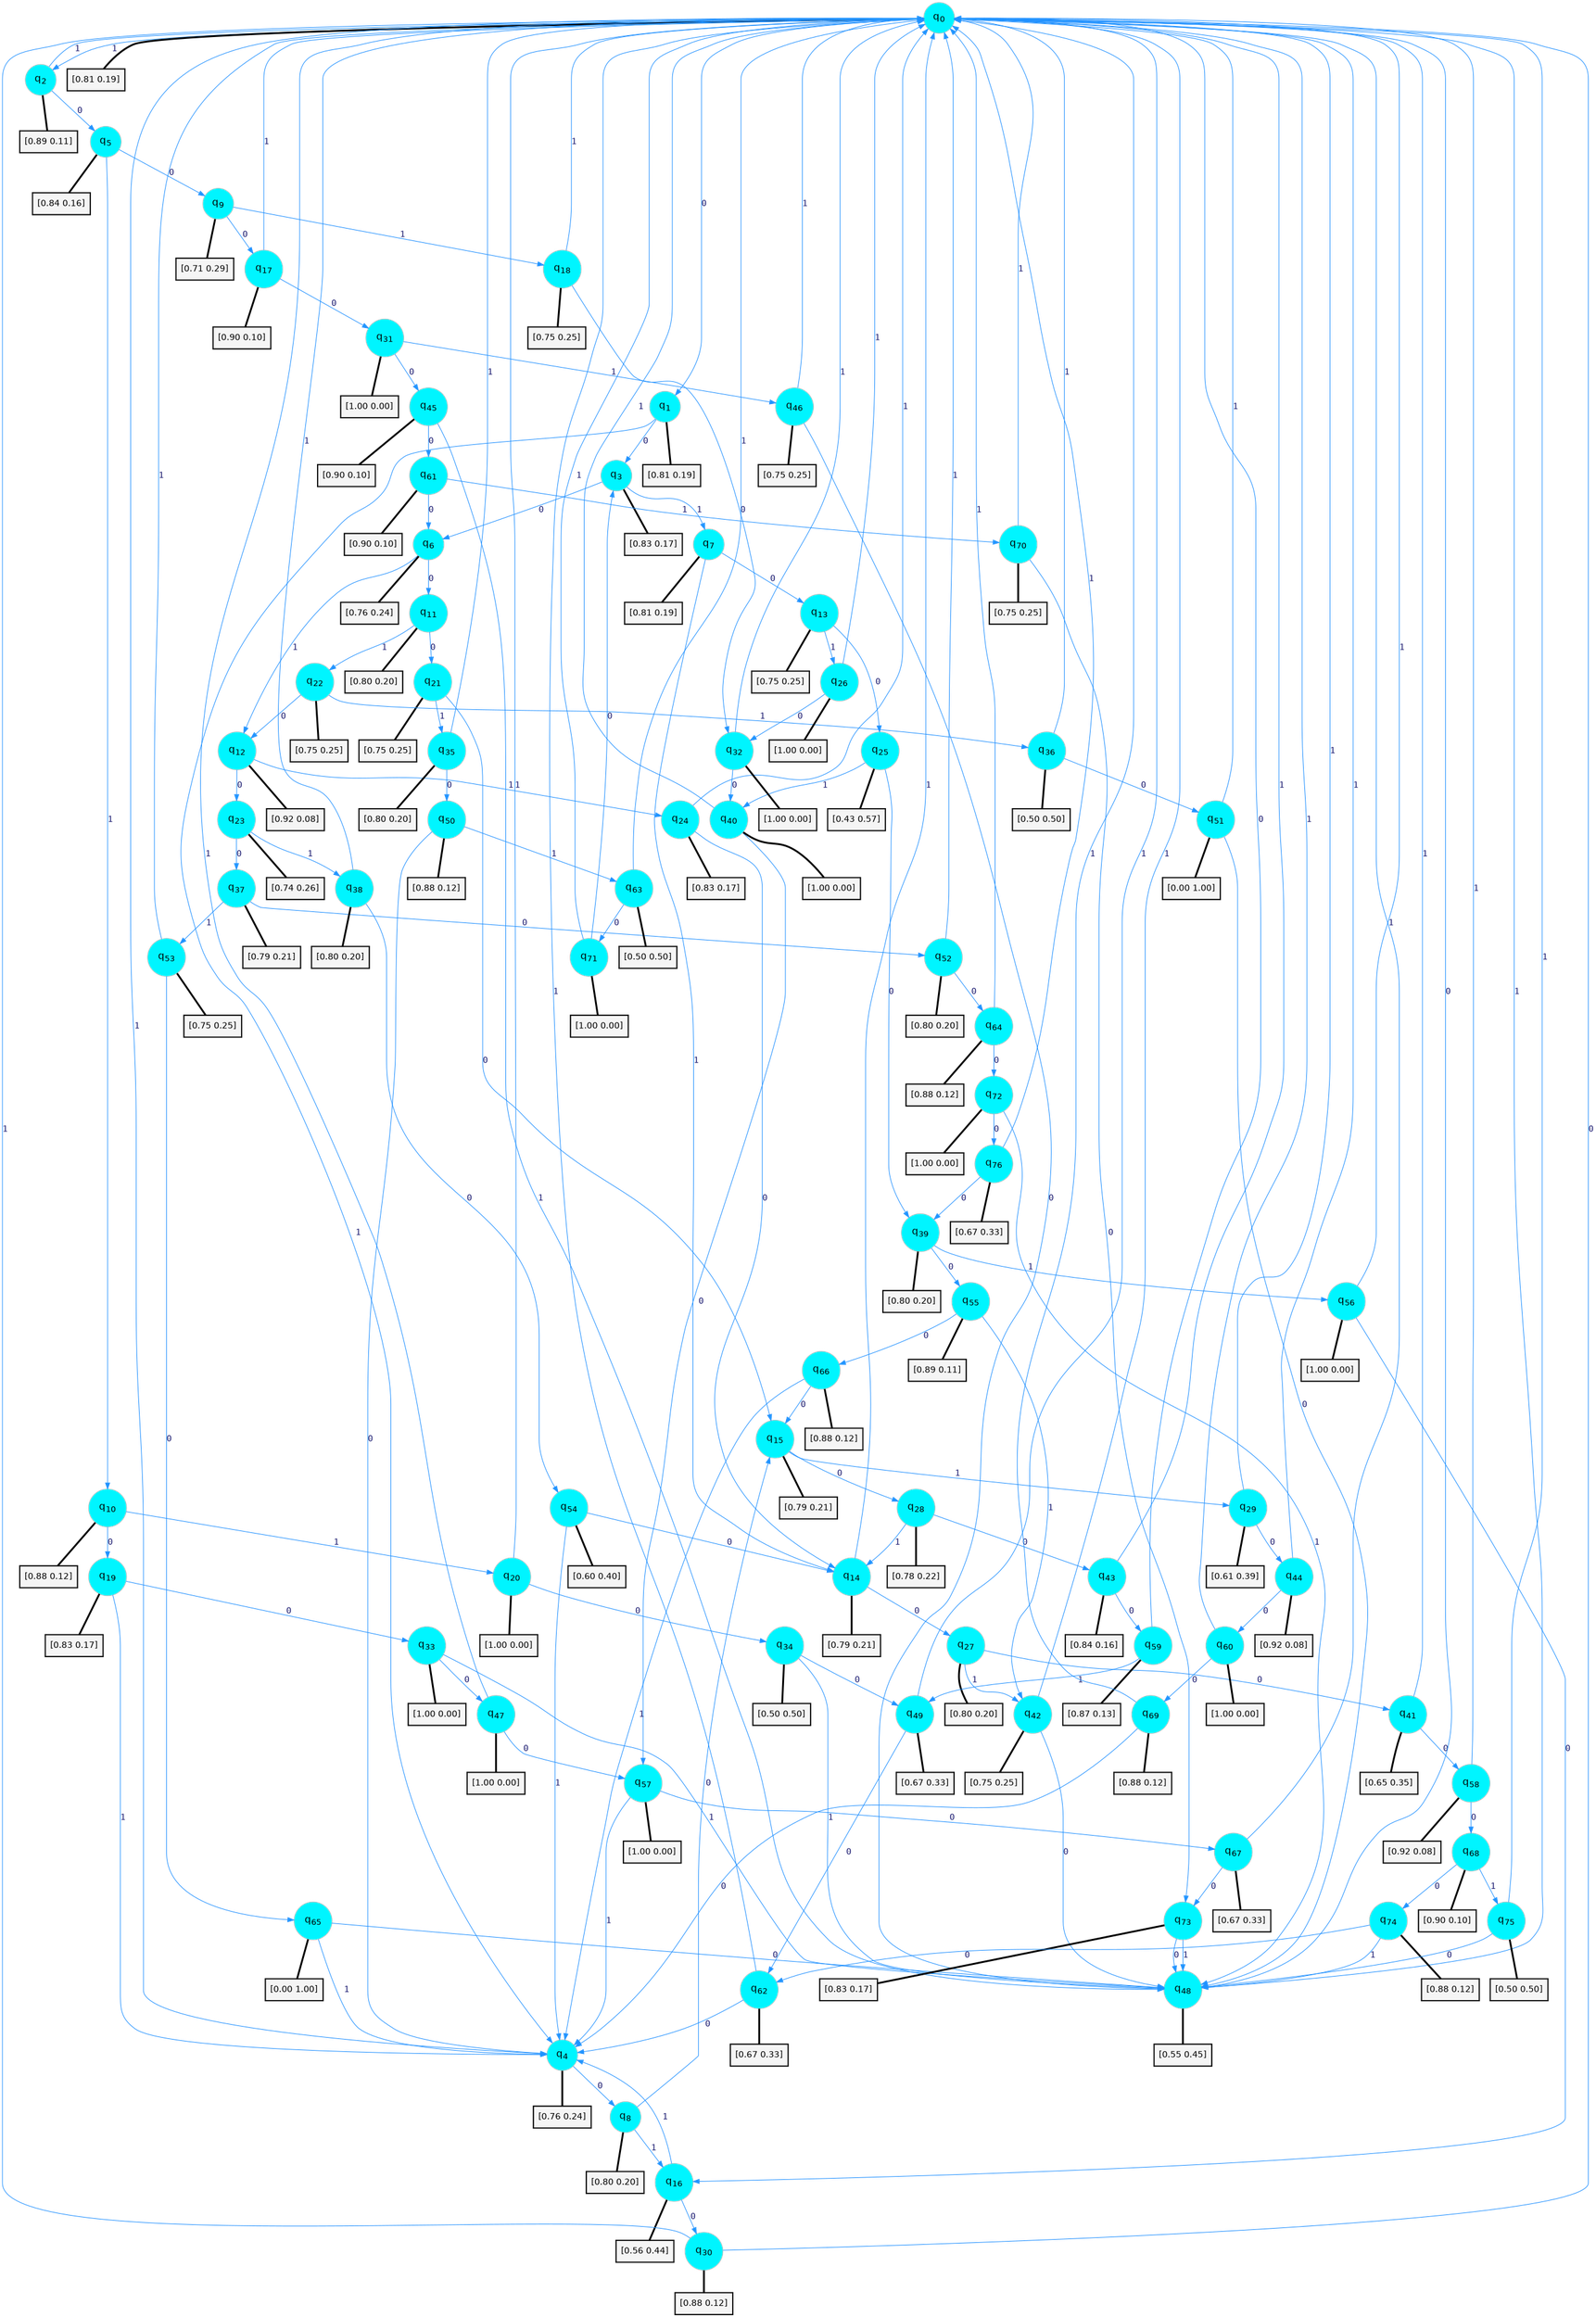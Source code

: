 digraph G {
graph [
bgcolor=transparent, dpi=300, rankdir=TD, size="40,25"];
node [
color=gray, fillcolor=turquoise1, fontcolor=black, fontname=Helvetica, fontsize=16, fontweight=bold, shape=circle, style=filled];
edge [
arrowsize=1, color=dodgerblue1, fontcolor=midnightblue, fontname=courier, fontweight=bold, penwidth=1, style=solid, weight=20];
0[label=<q<SUB>0</SUB>>];
1[label=<q<SUB>1</SUB>>];
2[label=<q<SUB>2</SUB>>];
3[label=<q<SUB>3</SUB>>];
4[label=<q<SUB>4</SUB>>];
5[label=<q<SUB>5</SUB>>];
6[label=<q<SUB>6</SUB>>];
7[label=<q<SUB>7</SUB>>];
8[label=<q<SUB>8</SUB>>];
9[label=<q<SUB>9</SUB>>];
10[label=<q<SUB>10</SUB>>];
11[label=<q<SUB>11</SUB>>];
12[label=<q<SUB>12</SUB>>];
13[label=<q<SUB>13</SUB>>];
14[label=<q<SUB>14</SUB>>];
15[label=<q<SUB>15</SUB>>];
16[label=<q<SUB>16</SUB>>];
17[label=<q<SUB>17</SUB>>];
18[label=<q<SUB>18</SUB>>];
19[label=<q<SUB>19</SUB>>];
20[label=<q<SUB>20</SUB>>];
21[label=<q<SUB>21</SUB>>];
22[label=<q<SUB>22</SUB>>];
23[label=<q<SUB>23</SUB>>];
24[label=<q<SUB>24</SUB>>];
25[label=<q<SUB>25</SUB>>];
26[label=<q<SUB>26</SUB>>];
27[label=<q<SUB>27</SUB>>];
28[label=<q<SUB>28</SUB>>];
29[label=<q<SUB>29</SUB>>];
30[label=<q<SUB>30</SUB>>];
31[label=<q<SUB>31</SUB>>];
32[label=<q<SUB>32</SUB>>];
33[label=<q<SUB>33</SUB>>];
34[label=<q<SUB>34</SUB>>];
35[label=<q<SUB>35</SUB>>];
36[label=<q<SUB>36</SUB>>];
37[label=<q<SUB>37</SUB>>];
38[label=<q<SUB>38</SUB>>];
39[label=<q<SUB>39</SUB>>];
40[label=<q<SUB>40</SUB>>];
41[label=<q<SUB>41</SUB>>];
42[label=<q<SUB>42</SUB>>];
43[label=<q<SUB>43</SUB>>];
44[label=<q<SUB>44</SUB>>];
45[label=<q<SUB>45</SUB>>];
46[label=<q<SUB>46</SUB>>];
47[label=<q<SUB>47</SUB>>];
48[label=<q<SUB>48</SUB>>];
49[label=<q<SUB>49</SUB>>];
50[label=<q<SUB>50</SUB>>];
51[label=<q<SUB>51</SUB>>];
52[label=<q<SUB>52</SUB>>];
53[label=<q<SUB>53</SUB>>];
54[label=<q<SUB>54</SUB>>];
55[label=<q<SUB>55</SUB>>];
56[label=<q<SUB>56</SUB>>];
57[label=<q<SUB>57</SUB>>];
58[label=<q<SUB>58</SUB>>];
59[label=<q<SUB>59</SUB>>];
60[label=<q<SUB>60</SUB>>];
61[label=<q<SUB>61</SUB>>];
62[label=<q<SUB>62</SUB>>];
63[label=<q<SUB>63</SUB>>];
64[label=<q<SUB>64</SUB>>];
65[label=<q<SUB>65</SUB>>];
66[label=<q<SUB>66</SUB>>];
67[label=<q<SUB>67</SUB>>];
68[label=<q<SUB>68</SUB>>];
69[label=<q<SUB>69</SUB>>];
70[label=<q<SUB>70</SUB>>];
71[label=<q<SUB>71</SUB>>];
72[label=<q<SUB>72</SUB>>];
73[label=<q<SUB>73</SUB>>];
74[label=<q<SUB>74</SUB>>];
75[label=<q<SUB>75</SUB>>];
76[label=<q<SUB>76</SUB>>];
77[label="[0.81 0.19]", shape=box,fontcolor=black, fontname=Helvetica, fontsize=14, penwidth=2, fillcolor=whitesmoke,color=black];
78[label="[0.81 0.19]", shape=box,fontcolor=black, fontname=Helvetica, fontsize=14, penwidth=2, fillcolor=whitesmoke,color=black];
79[label="[0.89 0.11]", shape=box,fontcolor=black, fontname=Helvetica, fontsize=14, penwidth=2, fillcolor=whitesmoke,color=black];
80[label="[0.83 0.17]", shape=box,fontcolor=black, fontname=Helvetica, fontsize=14, penwidth=2, fillcolor=whitesmoke,color=black];
81[label="[0.76 0.24]", shape=box,fontcolor=black, fontname=Helvetica, fontsize=14, penwidth=2, fillcolor=whitesmoke,color=black];
82[label="[0.84 0.16]", shape=box,fontcolor=black, fontname=Helvetica, fontsize=14, penwidth=2, fillcolor=whitesmoke,color=black];
83[label="[0.76 0.24]", shape=box,fontcolor=black, fontname=Helvetica, fontsize=14, penwidth=2, fillcolor=whitesmoke,color=black];
84[label="[0.81 0.19]", shape=box,fontcolor=black, fontname=Helvetica, fontsize=14, penwidth=2, fillcolor=whitesmoke,color=black];
85[label="[0.80 0.20]", shape=box,fontcolor=black, fontname=Helvetica, fontsize=14, penwidth=2, fillcolor=whitesmoke,color=black];
86[label="[0.71 0.29]", shape=box,fontcolor=black, fontname=Helvetica, fontsize=14, penwidth=2, fillcolor=whitesmoke,color=black];
87[label="[0.88 0.12]", shape=box,fontcolor=black, fontname=Helvetica, fontsize=14, penwidth=2, fillcolor=whitesmoke,color=black];
88[label="[0.80 0.20]", shape=box,fontcolor=black, fontname=Helvetica, fontsize=14, penwidth=2, fillcolor=whitesmoke,color=black];
89[label="[0.92 0.08]", shape=box,fontcolor=black, fontname=Helvetica, fontsize=14, penwidth=2, fillcolor=whitesmoke,color=black];
90[label="[0.75 0.25]", shape=box,fontcolor=black, fontname=Helvetica, fontsize=14, penwidth=2, fillcolor=whitesmoke,color=black];
91[label="[0.79 0.21]", shape=box,fontcolor=black, fontname=Helvetica, fontsize=14, penwidth=2, fillcolor=whitesmoke,color=black];
92[label="[0.79 0.21]", shape=box,fontcolor=black, fontname=Helvetica, fontsize=14, penwidth=2, fillcolor=whitesmoke,color=black];
93[label="[0.56 0.44]", shape=box,fontcolor=black, fontname=Helvetica, fontsize=14, penwidth=2, fillcolor=whitesmoke,color=black];
94[label="[0.90 0.10]", shape=box,fontcolor=black, fontname=Helvetica, fontsize=14, penwidth=2, fillcolor=whitesmoke,color=black];
95[label="[0.75 0.25]", shape=box,fontcolor=black, fontname=Helvetica, fontsize=14, penwidth=2, fillcolor=whitesmoke,color=black];
96[label="[0.83 0.17]", shape=box,fontcolor=black, fontname=Helvetica, fontsize=14, penwidth=2, fillcolor=whitesmoke,color=black];
97[label="[1.00 0.00]", shape=box,fontcolor=black, fontname=Helvetica, fontsize=14, penwidth=2, fillcolor=whitesmoke,color=black];
98[label="[0.75 0.25]", shape=box,fontcolor=black, fontname=Helvetica, fontsize=14, penwidth=2, fillcolor=whitesmoke,color=black];
99[label="[0.75 0.25]", shape=box,fontcolor=black, fontname=Helvetica, fontsize=14, penwidth=2, fillcolor=whitesmoke,color=black];
100[label="[0.74 0.26]", shape=box,fontcolor=black, fontname=Helvetica, fontsize=14, penwidth=2, fillcolor=whitesmoke,color=black];
101[label="[0.83 0.17]", shape=box,fontcolor=black, fontname=Helvetica, fontsize=14, penwidth=2, fillcolor=whitesmoke,color=black];
102[label="[0.43 0.57]", shape=box,fontcolor=black, fontname=Helvetica, fontsize=14, penwidth=2, fillcolor=whitesmoke,color=black];
103[label="[1.00 0.00]", shape=box,fontcolor=black, fontname=Helvetica, fontsize=14, penwidth=2, fillcolor=whitesmoke,color=black];
104[label="[0.80 0.20]", shape=box,fontcolor=black, fontname=Helvetica, fontsize=14, penwidth=2, fillcolor=whitesmoke,color=black];
105[label="[0.78 0.22]", shape=box,fontcolor=black, fontname=Helvetica, fontsize=14, penwidth=2, fillcolor=whitesmoke,color=black];
106[label="[0.61 0.39]", shape=box,fontcolor=black, fontname=Helvetica, fontsize=14, penwidth=2, fillcolor=whitesmoke,color=black];
107[label="[0.88 0.12]", shape=box,fontcolor=black, fontname=Helvetica, fontsize=14, penwidth=2, fillcolor=whitesmoke,color=black];
108[label="[1.00 0.00]", shape=box,fontcolor=black, fontname=Helvetica, fontsize=14, penwidth=2, fillcolor=whitesmoke,color=black];
109[label="[1.00 0.00]", shape=box,fontcolor=black, fontname=Helvetica, fontsize=14, penwidth=2, fillcolor=whitesmoke,color=black];
110[label="[1.00 0.00]", shape=box,fontcolor=black, fontname=Helvetica, fontsize=14, penwidth=2, fillcolor=whitesmoke,color=black];
111[label="[0.50 0.50]", shape=box,fontcolor=black, fontname=Helvetica, fontsize=14, penwidth=2, fillcolor=whitesmoke,color=black];
112[label="[0.80 0.20]", shape=box,fontcolor=black, fontname=Helvetica, fontsize=14, penwidth=2, fillcolor=whitesmoke,color=black];
113[label="[0.50 0.50]", shape=box,fontcolor=black, fontname=Helvetica, fontsize=14, penwidth=2, fillcolor=whitesmoke,color=black];
114[label="[0.79 0.21]", shape=box,fontcolor=black, fontname=Helvetica, fontsize=14, penwidth=2, fillcolor=whitesmoke,color=black];
115[label="[0.80 0.20]", shape=box,fontcolor=black, fontname=Helvetica, fontsize=14, penwidth=2, fillcolor=whitesmoke,color=black];
116[label="[0.80 0.20]", shape=box,fontcolor=black, fontname=Helvetica, fontsize=14, penwidth=2, fillcolor=whitesmoke,color=black];
117[label="[1.00 0.00]", shape=box,fontcolor=black, fontname=Helvetica, fontsize=14, penwidth=2, fillcolor=whitesmoke,color=black];
118[label="[0.65 0.35]", shape=box,fontcolor=black, fontname=Helvetica, fontsize=14, penwidth=2, fillcolor=whitesmoke,color=black];
119[label="[0.75 0.25]", shape=box,fontcolor=black, fontname=Helvetica, fontsize=14, penwidth=2, fillcolor=whitesmoke,color=black];
120[label="[0.84 0.16]", shape=box,fontcolor=black, fontname=Helvetica, fontsize=14, penwidth=2, fillcolor=whitesmoke,color=black];
121[label="[0.92 0.08]", shape=box,fontcolor=black, fontname=Helvetica, fontsize=14, penwidth=2, fillcolor=whitesmoke,color=black];
122[label="[0.90 0.10]", shape=box,fontcolor=black, fontname=Helvetica, fontsize=14, penwidth=2, fillcolor=whitesmoke,color=black];
123[label="[0.75 0.25]", shape=box,fontcolor=black, fontname=Helvetica, fontsize=14, penwidth=2, fillcolor=whitesmoke,color=black];
124[label="[1.00 0.00]", shape=box,fontcolor=black, fontname=Helvetica, fontsize=14, penwidth=2, fillcolor=whitesmoke,color=black];
125[label="[0.55 0.45]", shape=box,fontcolor=black, fontname=Helvetica, fontsize=14, penwidth=2, fillcolor=whitesmoke,color=black];
126[label="[0.67 0.33]", shape=box,fontcolor=black, fontname=Helvetica, fontsize=14, penwidth=2, fillcolor=whitesmoke,color=black];
127[label="[0.88 0.12]", shape=box,fontcolor=black, fontname=Helvetica, fontsize=14, penwidth=2, fillcolor=whitesmoke,color=black];
128[label="[0.00 1.00]", shape=box,fontcolor=black, fontname=Helvetica, fontsize=14, penwidth=2, fillcolor=whitesmoke,color=black];
129[label="[0.80 0.20]", shape=box,fontcolor=black, fontname=Helvetica, fontsize=14, penwidth=2, fillcolor=whitesmoke,color=black];
130[label="[0.75 0.25]", shape=box,fontcolor=black, fontname=Helvetica, fontsize=14, penwidth=2, fillcolor=whitesmoke,color=black];
131[label="[0.60 0.40]", shape=box,fontcolor=black, fontname=Helvetica, fontsize=14, penwidth=2, fillcolor=whitesmoke,color=black];
132[label="[0.89 0.11]", shape=box,fontcolor=black, fontname=Helvetica, fontsize=14, penwidth=2, fillcolor=whitesmoke,color=black];
133[label="[1.00 0.00]", shape=box,fontcolor=black, fontname=Helvetica, fontsize=14, penwidth=2, fillcolor=whitesmoke,color=black];
134[label="[1.00 0.00]", shape=box,fontcolor=black, fontname=Helvetica, fontsize=14, penwidth=2, fillcolor=whitesmoke,color=black];
135[label="[0.92 0.08]", shape=box,fontcolor=black, fontname=Helvetica, fontsize=14, penwidth=2, fillcolor=whitesmoke,color=black];
136[label="[0.87 0.13]", shape=box,fontcolor=black, fontname=Helvetica, fontsize=14, penwidth=2, fillcolor=whitesmoke,color=black];
137[label="[1.00 0.00]", shape=box,fontcolor=black, fontname=Helvetica, fontsize=14, penwidth=2, fillcolor=whitesmoke,color=black];
138[label="[0.90 0.10]", shape=box,fontcolor=black, fontname=Helvetica, fontsize=14, penwidth=2, fillcolor=whitesmoke,color=black];
139[label="[0.67 0.33]", shape=box,fontcolor=black, fontname=Helvetica, fontsize=14, penwidth=2, fillcolor=whitesmoke,color=black];
140[label="[0.50 0.50]", shape=box,fontcolor=black, fontname=Helvetica, fontsize=14, penwidth=2, fillcolor=whitesmoke,color=black];
141[label="[0.88 0.12]", shape=box,fontcolor=black, fontname=Helvetica, fontsize=14, penwidth=2, fillcolor=whitesmoke,color=black];
142[label="[0.00 1.00]", shape=box,fontcolor=black, fontname=Helvetica, fontsize=14, penwidth=2, fillcolor=whitesmoke,color=black];
143[label="[0.88 0.12]", shape=box,fontcolor=black, fontname=Helvetica, fontsize=14, penwidth=2, fillcolor=whitesmoke,color=black];
144[label="[0.67 0.33]", shape=box,fontcolor=black, fontname=Helvetica, fontsize=14, penwidth=2, fillcolor=whitesmoke,color=black];
145[label="[0.90 0.10]", shape=box,fontcolor=black, fontname=Helvetica, fontsize=14, penwidth=2, fillcolor=whitesmoke,color=black];
146[label="[0.88 0.12]", shape=box,fontcolor=black, fontname=Helvetica, fontsize=14, penwidth=2, fillcolor=whitesmoke,color=black];
147[label="[0.75 0.25]", shape=box,fontcolor=black, fontname=Helvetica, fontsize=14, penwidth=2, fillcolor=whitesmoke,color=black];
148[label="[1.00 0.00]", shape=box,fontcolor=black, fontname=Helvetica, fontsize=14, penwidth=2, fillcolor=whitesmoke,color=black];
149[label="[1.00 0.00]", shape=box,fontcolor=black, fontname=Helvetica, fontsize=14, penwidth=2, fillcolor=whitesmoke,color=black];
150[label="[0.83 0.17]", shape=box,fontcolor=black, fontname=Helvetica, fontsize=14, penwidth=2, fillcolor=whitesmoke,color=black];
151[label="[0.88 0.12]", shape=box,fontcolor=black, fontname=Helvetica, fontsize=14, penwidth=2, fillcolor=whitesmoke,color=black];
152[label="[0.50 0.50]", shape=box,fontcolor=black, fontname=Helvetica, fontsize=14, penwidth=2, fillcolor=whitesmoke,color=black];
153[label="[0.67 0.33]", shape=box,fontcolor=black, fontname=Helvetica, fontsize=14, penwidth=2, fillcolor=whitesmoke,color=black];
0->1 [label=0];
0->2 [label=1];
0->77 [arrowhead=none, penwidth=3,color=black];
1->3 [label=0];
1->4 [label=1];
1->78 [arrowhead=none, penwidth=3,color=black];
2->5 [label=0];
2->0 [label=1];
2->79 [arrowhead=none, penwidth=3,color=black];
3->6 [label=0];
3->7 [label=1];
3->80 [arrowhead=none, penwidth=3,color=black];
4->8 [label=0];
4->0 [label=1];
4->81 [arrowhead=none, penwidth=3,color=black];
5->9 [label=0];
5->10 [label=1];
5->82 [arrowhead=none, penwidth=3,color=black];
6->11 [label=0];
6->12 [label=1];
6->83 [arrowhead=none, penwidth=3,color=black];
7->13 [label=0];
7->14 [label=1];
7->84 [arrowhead=none, penwidth=3,color=black];
8->15 [label=0];
8->16 [label=1];
8->85 [arrowhead=none, penwidth=3,color=black];
9->17 [label=0];
9->18 [label=1];
9->86 [arrowhead=none, penwidth=3,color=black];
10->19 [label=0];
10->20 [label=1];
10->87 [arrowhead=none, penwidth=3,color=black];
11->21 [label=0];
11->22 [label=1];
11->88 [arrowhead=none, penwidth=3,color=black];
12->23 [label=0];
12->24 [label=1];
12->89 [arrowhead=none, penwidth=3,color=black];
13->25 [label=0];
13->26 [label=1];
13->90 [arrowhead=none, penwidth=3,color=black];
14->27 [label=0];
14->0 [label=1];
14->91 [arrowhead=none, penwidth=3,color=black];
15->28 [label=0];
15->29 [label=1];
15->92 [arrowhead=none, penwidth=3,color=black];
16->30 [label=0];
16->4 [label=1];
16->93 [arrowhead=none, penwidth=3,color=black];
17->31 [label=0];
17->0 [label=1];
17->94 [arrowhead=none, penwidth=3,color=black];
18->32 [label=0];
18->0 [label=1];
18->95 [arrowhead=none, penwidth=3,color=black];
19->33 [label=0];
19->4 [label=1];
19->96 [arrowhead=none, penwidth=3,color=black];
20->34 [label=0];
20->0 [label=1];
20->97 [arrowhead=none, penwidth=3,color=black];
21->15 [label=0];
21->35 [label=1];
21->98 [arrowhead=none, penwidth=3,color=black];
22->12 [label=0];
22->36 [label=1];
22->99 [arrowhead=none, penwidth=3,color=black];
23->37 [label=0];
23->38 [label=1];
23->100 [arrowhead=none, penwidth=3,color=black];
24->14 [label=0];
24->0 [label=1];
24->101 [arrowhead=none, penwidth=3,color=black];
25->39 [label=0];
25->40 [label=1];
25->102 [arrowhead=none, penwidth=3,color=black];
26->32 [label=0];
26->0 [label=1];
26->103 [arrowhead=none, penwidth=3,color=black];
27->41 [label=0];
27->42 [label=1];
27->104 [arrowhead=none, penwidth=3,color=black];
28->43 [label=0];
28->14 [label=1];
28->105 [arrowhead=none, penwidth=3,color=black];
29->44 [label=0];
29->0 [label=1];
29->106 [arrowhead=none, penwidth=3,color=black];
30->0 [label=0];
30->0 [label=1];
30->107 [arrowhead=none, penwidth=3,color=black];
31->45 [label=0];
31->46 [label=1];
31->108 [arrowhead=none, penwidth=3,color=black];
32->40 [label=0];
32->0 [label=1];
32->109 [arrowhead=none, penwidth=3,color=black];
33->47 [label=0];
33->48 [label=1];
33->110 [arrowhead=none, penwidth=3,color=black];
34->49 [label=0];
34->48 [label=1];
34->111 [arrowhead=none, penwidth=3,color=black];
35->50 [label=0];
35->0 [label=1];
35->112 [arrowhead=none, penwidth=3,color=black];
36->51 [label=0];
36->0 [label=1];
36->113 [arrowhead=none, penwidth=3,color=black];
37->52 [label=0];
37->53 [label=1];
37->114 [arrowhead=none, penwidth=3,color=black];
38->54 [label=0];
38->0 [label=1];
38->115 [arrowhead=none, penwidth=3,color=black];
39->55 [label=0];
39->56 [label=1];
39->116 [arrowhead=none, penwidth=3,color=black];
40->57 [label=0];
40->0 [label=1];
40->117 [arrowhead=none, penwidth=3,color=black];
41->58 [label=0];
41->0 [label=1];
41->118 [arrowhead=none, penwidth=3,color=black];
42->48 [label=0];
42->0 [label=1];
42->119 [arrowhead=none, penwidth=3,color=black];
43->59 [label=0];
43->0 [label=1];
43->120 [arrowhead=none, penwidth=3,color=black];
44->60 [label=0];
44->0 [label=1];
44->121 [arrowhead=none, penwidth=3,color=black];
45->61 [label=0];
45->48 [label=1];
45->122 [arrowhead=none, penwidth=3,color=black];
46->48 [label=0];
46->0 [label=1];
46->123 [arrowhead=none, penwidth=3,color=black];
47->57 [label=0];
47->0 [label=1];
47->124 [arrowhead=none, penwidth=3,color=black];
48->0 [label=0];
48->0 [label=1];
48->125 [arrowhead=none, penwidth=3,color=black];
49->62 [label=0];
49->0 [label=1];
49->126 [arrowhead=none, penwidth=3,color=black];
50->4 [label=0];
50->63 [label=1];
50->127 [arrowhead=none, penwidth=3,color=black];
51->48 [label=0];
51->0 [label=1];
51->128 [arrowhead=none, penwidth=3,color=black];
52->64 [label=0];
52->0 [label=1];
52->129 [arrowhead=none, penwidth=3,color=black];
53->65 [label=0];
53->0 [label=1];
53->130 [arrowhead=none, penwidth=3,color=black];
54->14 [label=0];
54->4 [label=1];
54->131 [arrowhead=none, penwidth=3,color=black];
55->66 [label=0];
55->42 [label=1];
55->132 [arrowhead=none, penwidth=3,color=black];
56->16 [label=0];
56->0 [label=1];
56->133 [arrowhead=none, penwidth=3,color=black];
57->67 [label=0];
57->4 [label=1];
57->134 [arrowhead=none, penwidth=3,color=black];
58->68 [label=0];
58->0 [label=1];
58->135 [arrowhead=none, penwidth=3,color=black];
59->0 [label=0];
59->49 [label=1];
59->136 [arrowhead=none, penwidth=3,color=black];
60->69 [label=0];
60->0 [label=1];
60->137 [arrowhead=none, penwidth=3,color=black];
61->6 [label=0];
61->70 [label=1];
61->138 [arrowhead=none, penwidth=3,color=black];
62->4 [label=0];
62->0 [label=1];
62->139 [arrowhead=none, penwidth=3,color=black];
63->71 [label=0];
63->0 [label=1];
63->140 [arrowhead=none, penwidth=3,color=black];
64->72 [label=0];
64->0 [label=1];
64->141 [arrowhead=none, penwidth=3,color=black];
65->48 [label=0];
65->4 [label=1];
65->142 [arrowhead=none, penwidth=3,color=black];
66->15 [label=0];
66->4 [label=1];
66->143 [arrowhead=none, penwidth=3,color=black];
67->73 [label=0];
67->0 [label=1];
67->144 [arrowhead=none, penwidth=3,color=black];
68->74 [label=0];
68->75 [label=1];
68->145 [arrowhead=none, penwidth=3,color=black];
69->4 [label=0];
69->0 [label=1];
69->146 [arrowhead=none, penwidth=3,color=black];
70->73 [label=0];
70->0 [label=1];
70->147 [arrowhead=none, penwidth=3,color=black];
71->3 [label=0];
71->0 [label=1];
71->148 [arrowhead=none, penwidth=3,color=black];
72->76 [label=0];
72->48 [label=1];
72->149 [arrowhead=none, penwidth=3,color=black];
73->48 [label=0];
73->48 [label=1];
73->150 [arrowhead=none, penwidth=3,color=black];
74->62 [label=0];
74->48 [label=1];
74->151 [arrowhead=none, penwidth=3,color=black];
75->48 [label=0];
75->0 [label=1];
75->152 [arrowhead=none, penwidth=3,color=black];
76->39 [label=0];
76->0 [label=1];
76->153 [arrowhead=none, penwidth=3,color=black];
}
